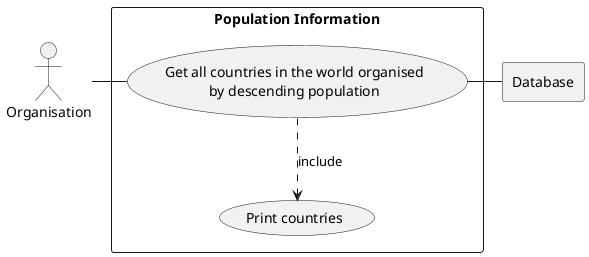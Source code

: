 @startuml


       actor Person as "Organisation"

       rectangle Database

       rectangle "Population Information" {
           usecase UC1 as "Get all countries in the world organised
           by descending population"

           usecase UCa as "Print countries"

           Person - UC1
           UC1 ..> UCa :  include
           UC1 - Database
       }

       newpage

       actor Person as "Organisation"

              rectangle Database

              rectangle "Population Information" {
              usecase UC1 as "Get all countries in a continent organised
              by descending population"

               usecase UCa as "Print countries"

               Person - UC1
               UC1 ..> UCa :  include
               UC1 - Database
        }


       newpage

          actor Person as "Organisation"

                      rectangle Database

                      rectangle "Population Information" {
                      usecase UC1 as "Get all countries in a region organised
                      by descending population"

                       usecase UCa as "Print countries"

                       Person - UC1
                       UC1 ..> UCa :  include
                       UC1 - Database
                }

       newpage
       newpage

      actor Person as "Organisation"

             rectangle Database

             rectangle "Population Information" {
                 usecase UC1 as "Get top N populated countries in the world
      		   - where N is provided by the user"

                 usecase UCa as "Print countries"

                 Person - UC1
                 UC1 ..> UCa :  include
                 UC1 - Database
             }
             newpage

      actor Person as "Organisation"

             rectangle Database

             rectangle "Population Information" {
                 usecase UC1 as "Get top N populated countries in a continent
      		   - where N is provided by the user"

                 usecase UCa as "Print countries"

                 Person - UC1
                 UC1 ..> UCa :  include
                 UC1 - Database
             }
             newpage

      actor Person as "Organisation"

             rectangle Database

             rectangle "Population Information" {
                 usecase UC1 as "Get top N populated countries in a region
      		   - where N is provided by the user"

                 usecase UCa as "Print countries"

                 Person - UC1
                 UC1 ..> UCa :  include
                 UC1 - Database
             }
             newpage

newpage

actor Person as "Organisation"

       rectangle Database

       rectangle "Population Information" {
           usecase UC1 as "Get all cities in the world
		   organised by descneding population"

           usecase UCa as "Print cities"

           Person - UC1
           UC1 ..> UCa :  include
           UC1 - Database
       }
newpage

actor Person as "Organisation"

       rectangle Database

       rectangle "Population Information" {
           usecase UC1 as "Get all cities in a continent
		   organised by descneding population"

           usecase UCa as "Print cities"

           Person - UC1
           UC1 ..> UCa :  include
           UC1 - Database
       }
newpage

actor Person as "Organisation"

       rectangle Database

       rectangle "Population Information" {
           usecase UC1 as "Get all cities in a region
		   organised by descneding population"

           usecase UCa as "Print cities"

           Person - UC1
           UC1 ..> UCa :  include
           UC1 - Database
       }
newpage

actor Person as "Organisation"

       rectangle Database

       rectangle "Population Information" {
           usecase UC1 as "Get all cities in a country
		   organised by descneding population"

           usecase UCa as "Print cities"

           Person - UC1
           UC1 ..> UCa :  include
           UC1 - Database
       }
newpage

actor Person as "Organisation"

       rectangle Database

       rectangle "Population Information" {
           usecase UC1 as "Get all cities in a district
		   organised by descneding population"

           usecase UCa as "Print cities"

           Person - UC1
           UC1 ..> UCa :  include
           UC1 - Database
       }

newpage
newpage

actor Person as "Organisation"

       rectangle Database

       rectangle "Population Information" {
           usecase UC1 as "Get top N populated cities in the world
		   - where N is provided by the user"

           usecase UCa as "Print cities"

           Person - UC1
           UC1 ..> UCa :  include
           UC1 - Database
       }
newpage

actor Person as "Organisation"

       rectangle Database

       rectangle "Population Information" {
           usecase UC1 as "Get top N populated cities in a continent
		   - where N is provided by the user"

           usecase UCa as "Print cities"

           Person - UC1
           UC1 ..> UCa :  include
           UC1 - Database
       }
newpage

actor Person as "Organisation"

       rectangle Database

       rectangle "Population Information" {
           usecase UC1 as "Get top N populated cities in a region
		   - where N is provided by the user"

           usecase UCa as "Print cities"

           Person - UC1
           UC1 ..> UCa :  include
           UC1 - Database
       }
newpage

actor Person as "Organisation"

       rectangle Database

       rectangle "Population Information" {
           usecase UC1 as "Get top N populated cities in a country
		   - where N is provided by the user"

           usecase UCa as "Print cities"

           Person - UC1
           UC1 ..> UCa :  include
           UC1 - Database
       }
newpage

actor Person as "Organisation"

       rectangle Database

       rectangle "Population Information" {
           usecase UC1 as "Get top N populated cities in a district
		   - where N is provided by the user"

           usecase UCa as "Print cities"

           Person - UC1
           UC1 ..> UCa :  include
           UC1 - Database
       }

newpage
newpage
actor Person as "Organisation"

       rectangle Database

       rectangle "Population Information" {
           usecase UC1 as "Get all capitals organised
           by descending population"

           usecase UCa as "Print capitals."

           Person - UC1
           UC1 ..> UCa :  include
           UC1 - Database
       }
newpage
actor Person as "Organisation"

       rectangle Database

       rectangle "Population Information" {
           usecase UC1 as "Get all capitals in a continent organised
           by descending population"

           usecase UCa as "Print capitals."

           Person - UC1
           UC1 ..> UCa :  include
           UC1 - Database
       }
newpage
actor Person as "Organisation"

       rectangle Database

       rectangle "Population Information" {
           usecase UC1 as "Get all capitals in a region organised
           by descending population"

           usecase UCa as "Print capitals."

           Person - UC1
           UC1 ..> UCa :  include
           UC1 - Database
       }
newpage
newpage


       actor Person as "Organisation"

       rectangle Database

       rectangle "Population Information" {
           usecase UC1 as "Get top N populated capitals in the world
		   - where N is provided by the user"

           usecase UCa as "Print capitals"

           Person - UC1
           UC1 ..> UCa :  include
           UC1 - Database
       }
newpage


       actor Person as "Organisation"

       rectangle Database

       rectangle "Population Information" {
           usecase UC1 as "Get top N populated capitals in a continent
		   - where N is provided by the user"

           usecase UCa as "Print capitals"

           Person - UC1
           UC1 ..> UCa :  include
           UC1 - Database
       }
newpage


       actor Person as "Organisation"

       rectangle Database

       rectangle "Population Information" {
           usecase UC1 as "Get top N populated capitals in a region
		   - where N is provided by the user"

           usecase UCa as "Print capitals"

           Person - UC1
           UC1 ..> UCa :  include
           UC1 - Database
       }

newpage
newpage
actor Person as "Organisation"

       rectangle Database

       rectangle "Population Information" {
           usecase UC1 as "Get population of people living in / not in the cities in each continent"

           usecase UCa as "Print population"
           Person - UC1
           UC1 ..> UCa :  include
           UC1 - Database
       }
newpage
actor Person as "Organisation"

       rectangle Database

       rectangle "Population Information" {
           usecase UC1 as "Get population of people living in / not in the cities in each region"

           usecase UCa as "Print population"
           Person - UC1
           UC1 ..> UCa :  include
           UC1 - Database
       }
newpage
actor Person as "Organisation"

       rectangle Database

       rectangle "Population Information" {
           usecase UC1 as "Get population of people living in / not in the cities country"

           usecase UCa as "Print population"
           Person - UC1
           UC1 ..> UCa :  include
           UC1 - Database
       }

@enduml